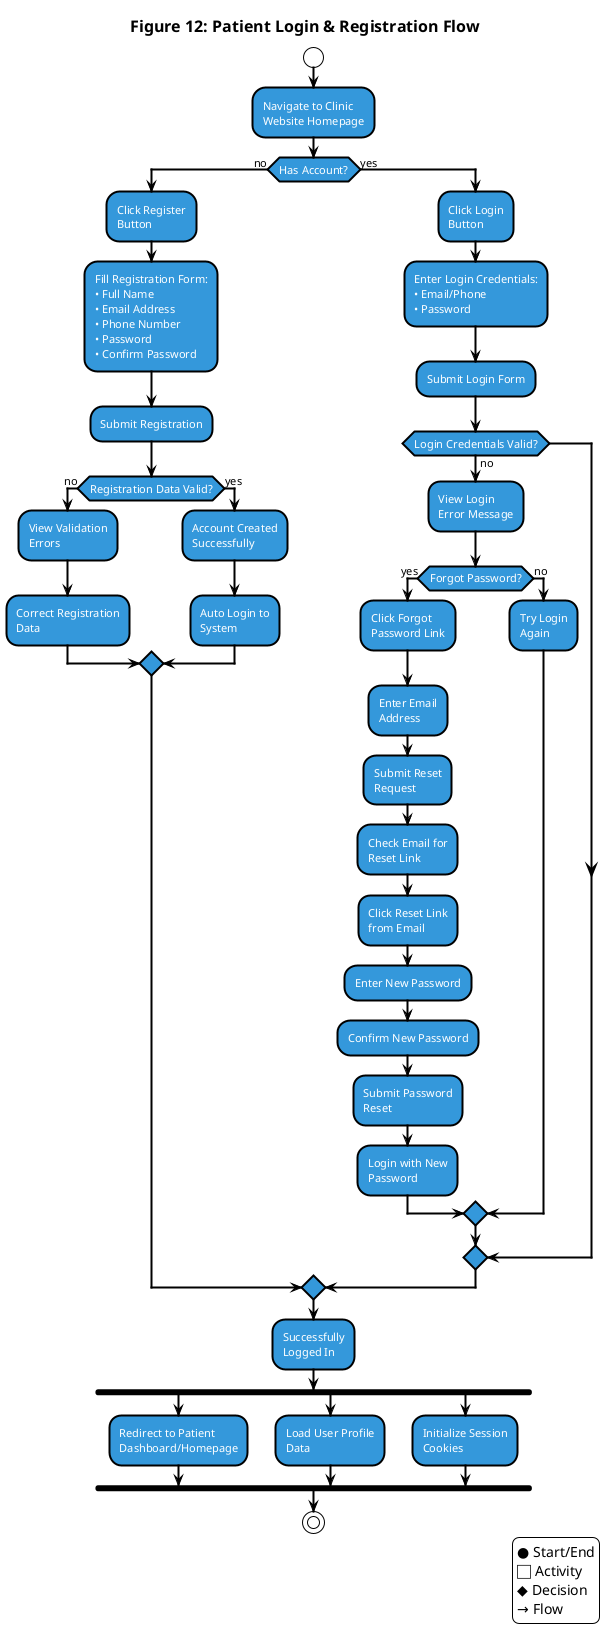 @startuml Patient_Login_Register_Activity
!theme plain
skinparam backgroundColor white
skinparam activityBorderColor black
skinparam activityBackgroundColor #3498db
skinparam startColor black
skinparam endColor black
skinparam decisionBorderColor black
skinparam decisionBackgroundColor white
skinparam arrowColor black
skinparam activityFontColor white
skinparam decisionFontColor black
skinparam activityFontSize 11
skinparam decisionFontSize 10
skinparam titleFontSize 16
skinparam titleFontColor black
skinparam activityBorderThickness 2
skinparam decisionBorderThickness 2
skinparam arrowThickness 2
skinparam shadowing false

title Figure 12: Patient Login & Registration Flow

start

:Navigate to Clinic\nWebsite Homepage;

if (Has Account?) then (no)
  :Click Register\nButton;

  :Fill Registration Form:
  • Full Name
  • Email Address
  • Phone Number
  • Password
  • Confirm Password;

  :Submit Registration;

  if (Registration Data Valid?) then (no)
    :View Validation\nErrors;

    :Correct Registration\nData;

  else (yes)
    :Account Created\nSuccessfully;

    :Auto Login to\nSystem;
  endif
else (yes)
  :Click Login\nButton;

  :Enter Login Credentials:
  • Email/Phone
  • Password;

  :Submit Login Form;

  if (Login Credentials Valid?) then (no)
    :View Login\nError Message;

    if (Forgot Password?) then (yes)
      :Click Forgot\nPassword Link;

      :Enter Email\nAddress;

      :Submit Reset\nRequest;

      :Check Email for\nReset Link;

      :Click Reset Link\nfrom Email;

      :Enter New Password;

      :Confirm New Password;

      :Submit Password\nReset;

      :Login with New\nPassword;
    else (no)
      :Try Login\nAgain;

    endif
  endif
endif

:Successfully\nLogged In;

fork
  :Redirect to Patient\nDashboard/Homepage;
fork again
  :Load User Profile\nData;
fork again
  :Initialize Session\nCookies;
end fork

stop

legend right
● Start/End
⬜ Activity
◆ Decision
→ Flow
endlegend

@enduml
